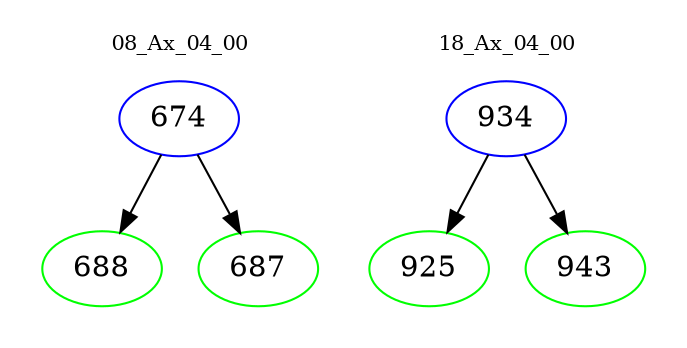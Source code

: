digraph{
subgraph cluster_0 {
color = white
label = "08_Ax_04_00";
fontsize=10;
T0_674 [label="674", color="blue"]
T0_674 -> T0_688 [color="black"]
T0_688 [label="688", color="green"]
T0_674 -> T0_687 [color="black"]
T0_687 [label="687", color="green"]
}
subgraph cluster_1 {
color = white
label = "18_Ax_04_00";
fontsize=10;
T1_934 [label="934", color="blue"]
T1_934 -> T1_925 [color="black"]
T1_925 [label="925", color="green"]
T1_934 -> T1_943 [color="black"]
T1_943 [label="943", color="green"]
}
}
